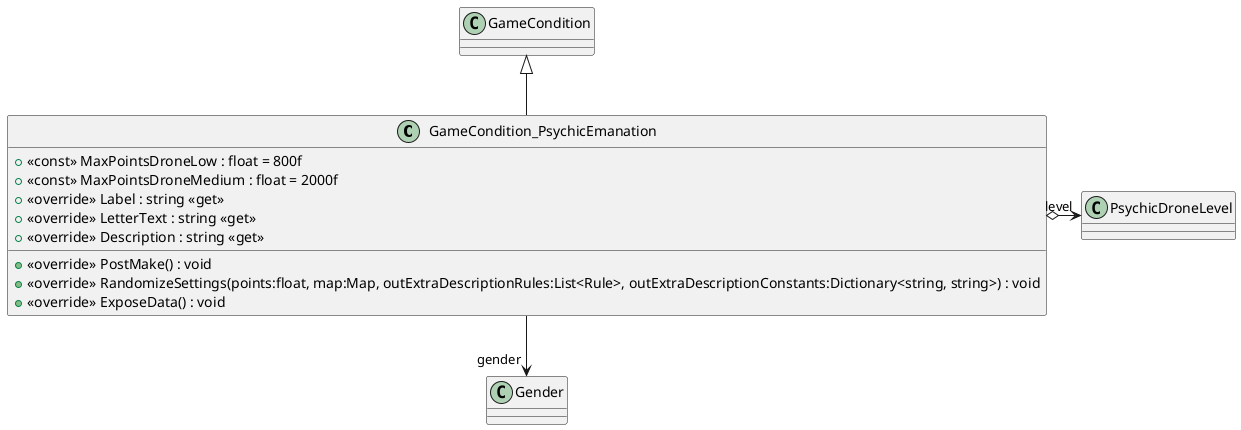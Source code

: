 @startuml
class GameCondition_PsychicEmanation {
    + <<const>> MaxPointsDroneLow : float = 800f
    + <<const>> MaxPointsDroneMedium : float = 2000f
    + <<override>> Label : string <<get>>
    + <<override>> LetterText : string <<get>>
    + <<override>> Description : string <<get>>
    + <<override>> PostMake() : void
    + <<override>> RandomizeSettings(points:float, map:Map, outExtraDescriptionRules:List<Rule>, outExtraDescriptionConstants:Dictionary<string, string>) : void
    + <<override>> ExposeData() : void
}
GameCondition <|-- GameCondition_PsychicEmanation
GameCondition_PsychicEmanation --> "gender" Gender
GameCondition_PsychicEmanation o-> "level" PsychicDroneLevel
@enduml
